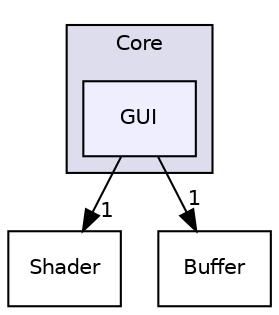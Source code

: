 digraph "J:/Projet Infographie/Moteur3D/AgmdEngine/src/Agmd3D/Core/GUI" {
  compound=true
  node [ fontsize="10", fontname="Helvetica"];
  edge [ labelfontsize="10", labelfontname="Helvetica"];
  subgraph clusterdir_d5d0f021f9a91f3b13375d17a8dbcbf9 {
    graph [ bgcolor="#ddddee", pencolor="black", label="Core" fontname="Helvetica", fontsize="10", URL="dir_d5d0f021f9a91f3b13375d17a8dbcbf9.html"]
  dir_232fa6809662c9efb5c4f4a749008719 [shape=box, label="GUI", style="filled", fillcolor="#eeeeff", pencolor="black", URL="dir_232fa6809662c9efb5c4f4a749008719.html"];
  }
  dir_0972856c57b90fc8697d5d8778e75381 [shape=box label="Shader" URL="dir_0972856c57b90fc8697d5d8778e75381.html"];
  dir_04ce7eaf04049557db45e422f2c9a955 [shape=box label="Buffer" URL="dir_04ce7eaf04049557db45e422f2c9a955.html"];
  dir_232fa6809662c9efb5c4f4a749008719->dir_0972856c57b90fc8697d5d8778e75381 [headlabel="1", labeldistance=1.5 headhref="dir_000010_000011.html"];
  dir_232fa6809662c9efb5c4f4a749008719->dir_04ce7eaf04049557db45e422f2c9a955 [headlabel="1", labeldistance=1.5 headhref="dir_000010_000007.html"];
}
